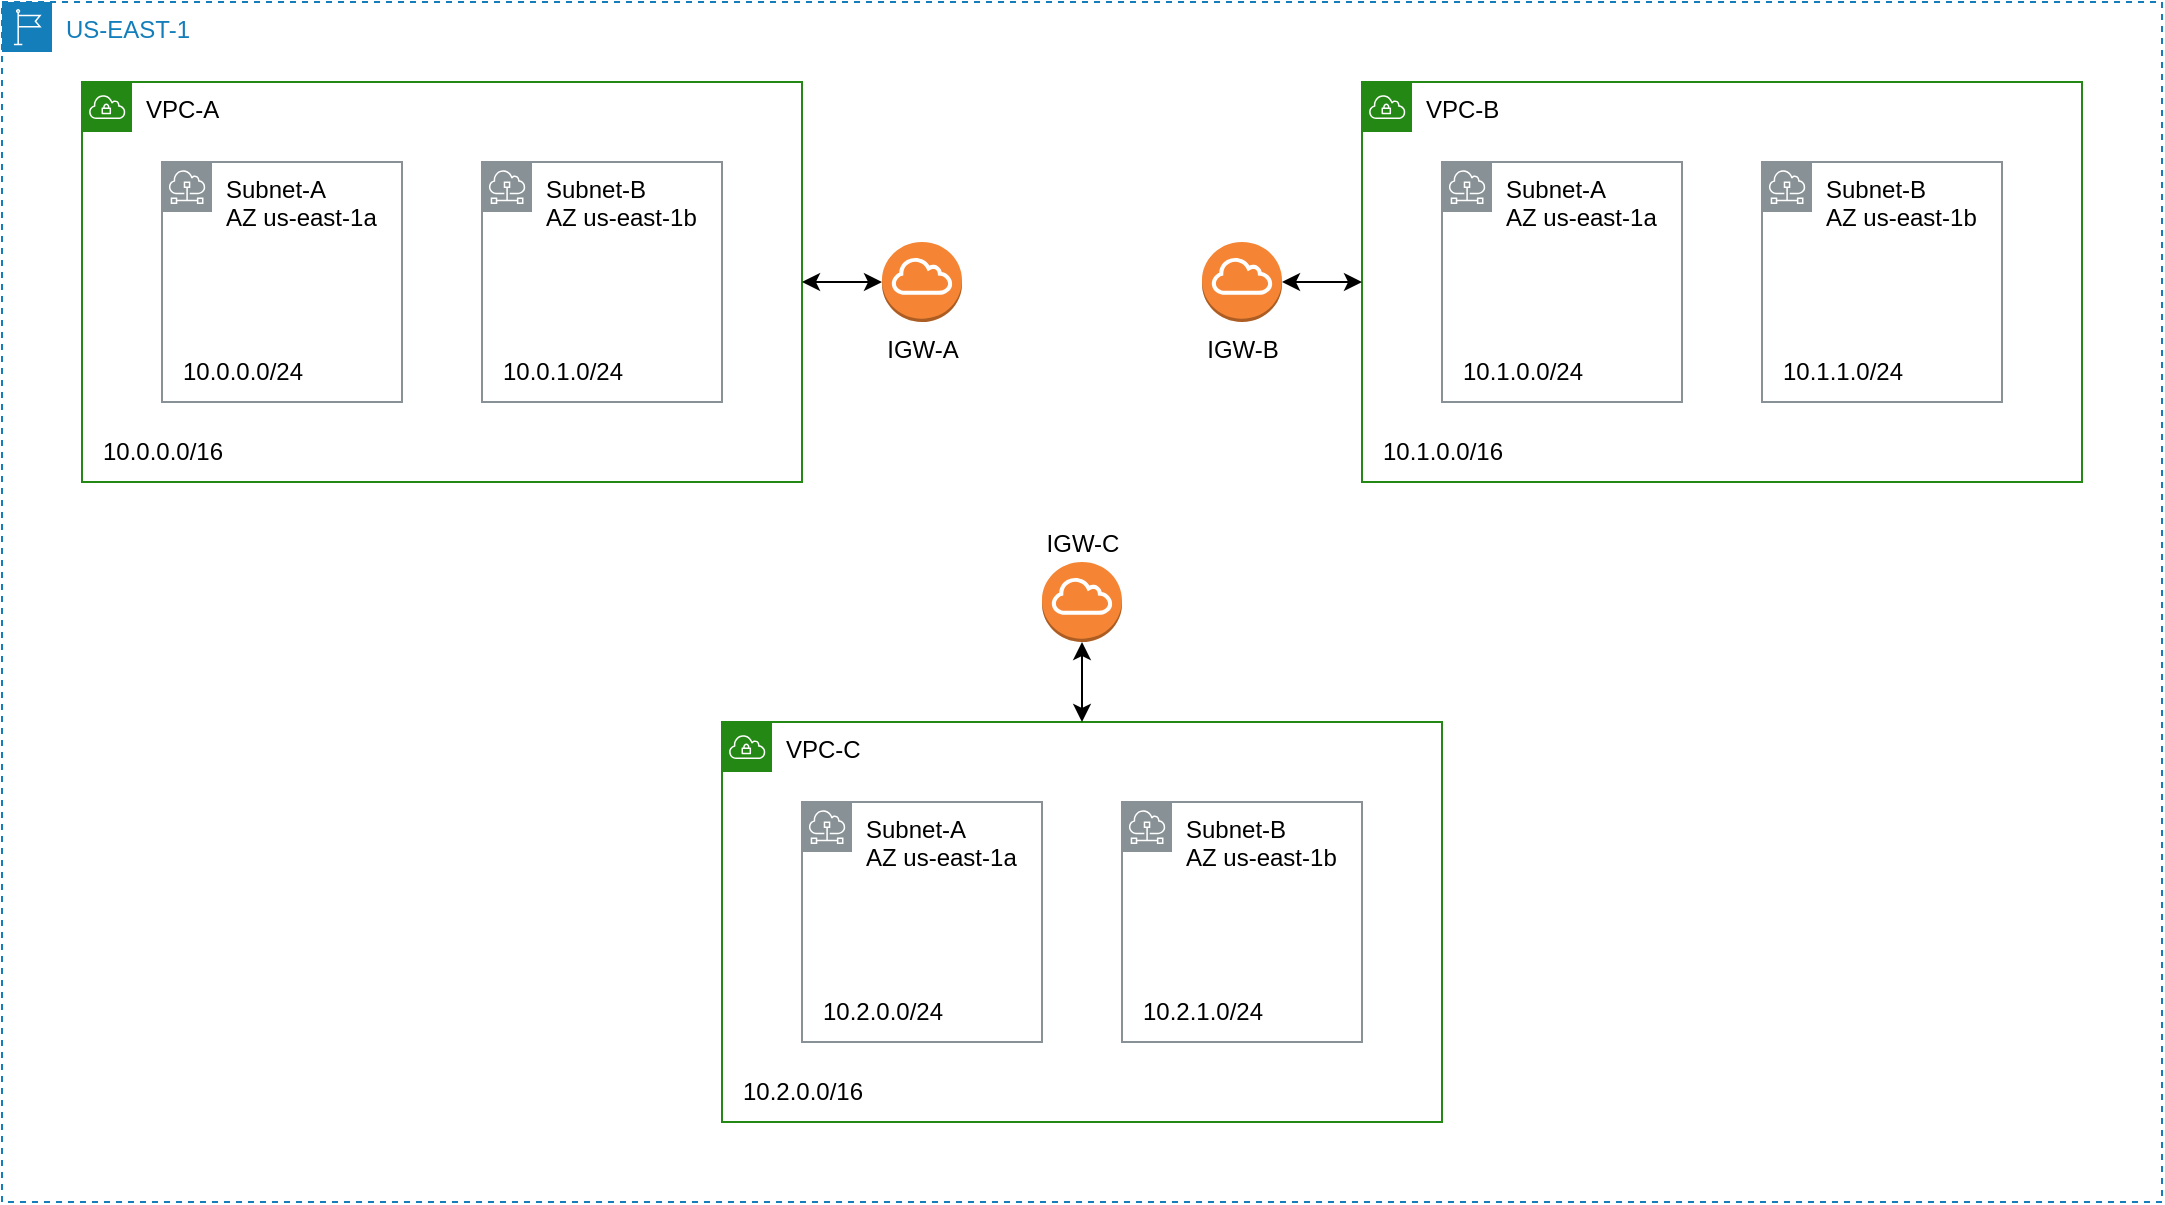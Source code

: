 <mxfile version="21.8.2" type="onedrive">
  <diagram name="Página-1" id="8vOCMGq9Db-oYrMsrCSz">
    <mxGraphModel grid="1" page="1" gridSize="10" guides="1" tooltips="1" connect="1" arrows="1" fold="1" pageScale="1" pageWidth="1169" pageHeight="827" math="0" shadow="0">
      <root>
        <mxCell id="0" />
        <mxCell id="1" parent="0" />
        <mxCell id="2oalA3tOq5FAqZsgF3-6-3" value="VPC-A" style="points=[[0,0],[0.25,0],[0.5,0],[0.75,0],[1,0],[1,0.25],[1,0.5],[1,0.75],[1,1],[0.75,1],[0.5,1],[0.25,1],[0,1],[0,0.75],[0,0.5],[0,0.25]];outlineConnect=0;gradientColor=none;html=1;whiteSpace=wrap;fontSize=12;fontStyle=0;container=1;pointerEvents=0;collapsible=0;recursiveResize=0;shape=mxgraph.aws4.group;grIcon=mxgraph.aws4.group_vpc;strokeColor=#248814;fillColor=none;verticalAlign=top;align=left;spacingLeft=30;fontColor=#000000;dashed=0;" vertex="1" parent="1">
          <mxGeometry x="80" y="160" width="360" height="200" as="geometry" />
        </mxCell>
        <mxCell id="2oalA3tOq5FAqZsgF3-6-4" value="10.0.0.0/16 " style="text;html=1;align=center;verticalAlign=middle;resizable=0;points=[];autosize=1;strokeColor=none;fillColor=none;" vertex="1" parent="2oalA3tOq5FAqZsgF3-6-3">
          <mxGeometry y="170" width="80" height="30" as="geometry" />
        </mxCell>
        <mxCell id="2oalA3tOq5FAqZsgF3-6-9" value="Subnet-A&lt;br&gt;AZ us-east-1a" style="sketch=0;outlineConnect=0;gradientColor=none;html=1;whiteSpace=wrap;fontSize=12;fontStyle=0;shape=mxgraph.aws4.group;grIcon=mxgraph.aws4.group_subnet;strokeColor=#879196;fillColor=none;verticalAlign=top;align=left;spacingLeft=30;fontColor=#000000;dashed=0;" vertex="1" parent="2oalA3tOq5FAqZsgF3-6-3">
          <mxGeometry x="40" y="40" width="120" height="120" as="geometry" />
        </mxCell>
        <mxCell id="2oalA3tOq5FAqZsgF3-6-10" value="Subnet-B&lt;br&gt;AZ us-east-1b" style="sketch=0;outlineConnect=0;gradientColor=none;html=1;whiteSpace=wrap;fontSize=12;fontStyle=0;shape=mxgraph.aws4.group;grIcon=mxgraph.aws4.group_subnet;strokeColor=#879196;fillColor=none;verticalAlign=top;align=left;spacingLeft=30;fontColor=#000000;dashed=0;" vertex="1" parent="2oalA3tOq5FAqZsgF3-6-3">
          <mxGeometry x="200" y="40" width="120" height="120" as="geometry" />
        </mxCell>
        <mxCell id="2oalA3tOq5FAqZsgF3-6-11" value="10.0.0.0/24" style="text;html=1;align=center;verticalAlign=middle;resizable=0;points=[];autosize=1;strokeColor=none;fillColor=none;" vertex="1" parent="2oalA3tOq5FAqZsgF3-6-3">
          <mxGeometry x="40" y="130" width="80" height="30" as="geometry" />
        </mxCell>
        <mxCell id="2oalA3tOq5FAqZsgF3-6-12" value="10.0.1.0/24" style="text;html=1;align=center;verticalAlign=middle;resizable=0;points=[];autosize=1;strokeColor=none;fillColor=none;" vertex="1" parent="2oalA3tOq5FAqZsgF3-6-3">
          <mxGeometry x="200" y="130" width="80" height="30" as="geometry" />
        </mxCell>
        <mxCell id="2oalA3tOq5FAqZsgF3-6-5" value="VPC-B" style="points=[[0,0],[0.25,0],[0.5,0],[0.75,0],[1,0],[1,0.25],[1,0.5],[1,0.75],[1,1],[0.75,1],[0.5,1],[0.25,1],[0,1],[0,0.75],[0,0.5],[0,0.25]];outlineConnect=0;gradientColor=none;html=1;whiteSpace=wrap;fontSize=12;fontStyle=0;container=1;pointerEvents=0;collapsible=0;recursiveResize=0;shape=mxgraph.aws4.group;grIcon=mxgraph.aws4.group_vpc;strokeColor=#248814;fillColor=none;verticalAlign=top;align=left;spacingLeft=30;fontColor=#000000;dashed=0;" vertex="1" parent="1">
          <mxGeometry x="720" y="160" width="360" height="200" as="geometry" />
        </mxCell>
        <mxCell id="2oalA3tOq5FAqZsgF3-6-6" value="10.1.0.0/16 " style="text;html=1;align=center;verticalAlign=middle;resizable=0;points=[];autosize=1;strokeColor=none;fillColor=none;" vertex="1" parent="2oalA3tOq5FAqZsgF3-6-5">
          <mxGeometry y="170" width="80" height="30" as="geometry" />
        </mxCell>
        <mxCell id="2oalA3tOq5FAqZsgF3-6-13" value="Subnet-A&lt;br&gt;AZ us-east-1a" style="sketch=0;outlineConnect=0;gradientColor=none;html=1;whiteSpace=wrap;fontSize=12;fontStyle=0;shape=mxgraph.aws4.group;grIcon=mxgraph.aws4.group_subnet;strokeColor=#879196;fillColor=none;verticalAlign=top;align=left;spacingLeft=30;fontColor=#000000;dashed=0;" vertex="1" parent="2oalA3tOq5FAqZsgF3-6-5">
          <mxGeometry x="40" y="40" width="120" height="120" as="geometry" />
        </mxCell>
        <mxCell id="2oalA3tOq5FAqZsgF3-6-14" value="Subnet-B&lt;br&gt;AZ us-east-1b" style="sketch=0;outlineConnect=0;gradientColor=none;html=1;whiteSpace=wrap;fontSize=12;fontStyle=0;shape=mxgraph.aws4.group;grIcon=mxgraph.aws4.group_subnet;strokeColor=#879196;fillColor=none;verticalAlign=top;align=left;spacingLeft=30;fontColor=#000000;dashed=0;" vertex="1" parent="2oalA3tOq5FAqZsgF3-6-5">
          <mxGeometry x="200" y="40" width="120" height="120" as="geometry" />
        </mxCell>
        <mxCell id="2oalA3tOq5FAqZsgF3-6-20" value="10.1.1.0/24" style="text;html=1;align=center;verticalAlign=middle;resizable=0;points=[];autosize=1;strokeColor=none;fillColor=none;" vertex="1" parent="2oalA3tOq5FAqZsgF3-6-5">
          <mxGeometry x="200" y="130" width="80" height="30" as="geometry" />
        </mxCell>
        <mxCell id="2oalA3tOq5FAqZsgF3-6-19" value="10.1.0.0/24" style="text;html=1;align=center;verticalAlign=middle;resizable=0;points=[];autosize=1;strokeColor=none;fillColor=none;" vertex="1" parent="2oalA3tOq5FAqZsgF3-6-5">
          <mxGeometry x="40" y="130" width="80" height="30" as="geometry" />
        </mxCell>
        <mxCell id="2oalA3tOq5FAqZsgF3-6-7" value="VPC-C" style="points=[[0,0],[0.25,0],[0.5,0],[0.75,0],[1,0],[1,0.25],[1,0.5],[1,0.75],[1,1],[0.75,1],[0.5,1],[0.25,1],[0,1],[0,0.75],[0,0.5],[0,0.25]];outlineConnect=0;gradientColor=none;html=1;whiteSpace=wrap;fontSize=12;fontStyle=0;container=1;pointerEvents=0;collapsible=0;recursiveResize=0;shape=mxgraph.aws4.group;grIcon=mxgraph.aws4.group_vpc;strokeColor=#248814;fillColor=none;verticalAlign=top;align=left;spacingLeft=30;fontColor=#000000;dashed=0;" vertex="1" parent="1">
          <mxGeometry x="400" y="480" width="360" height="200" as="geometry" />
        </mxCell>
        <mxCell id="2oalA3tOq5FAqZsgF3-6-8" value="10.2.0.0/16 " style="text;html=1;align=center;verticalAlign=middle;resizable=0;points=[];autosize=1;strokeColor=none;fillColor=none;" vertex="1" parent="2oalA3tOq5FAqZsgF3-6-7">
          <mxGeometry y="170" width="80" height="30" as="geometry" />
        </mxCell>
        <mxCell id="2oalA3tOq5FAqZsgF3-6-15" value="Subnet-A&lt;br&gt;AZ us-east-1a" style="sketch=0;outlineConnect=0;gradientColor=none;html=1;whiteSpace=wrap;fontSize=12;fontStyle=0;shape=mxgraph.aws4.group;grIcon=mxgraph.aws4.group_subnet;strokeColor=#879196;fillColor=none;verticalAlign=top;align=left;spacingLeft=30;fontColor=#000000;dashed=0;" vertex="1" parent="2oalA3tOq5FAqZsgF3-6-7">
          <mxGeometry x="40" y="40" width="120" height="120" as="geometry" />
        </mxCell>
        <mxCell id="2oalA3tOq5FAqZsgF3-6-16" value="Subnet-B&lt;br&gt;AZ us-east-1b" style="sketch=0;outlineConnect=0;gradientColor=none;html=1;whiteSpace=wrap;fontSize=12;fontStyle=0;shape=mxgraph.aws4.group;grIcon=mxgraph.aws4.group_subnet;strokeColor=#879196;fillColor=none;verticalAlign=top;align=left;spacingLeft=30;fontColor=#000000;dashed=0;" vertex="1" parent="2oalA3tOq5FAqZsgF3-6-7">
          <mxGeometry x="200" y="40" width="120" height="120" as="geometry" />
        </mxCell>
        <mxCell id="2oalA3tOq5FAqZsgF3-6-17" value="10.2.0.0/24" style="text;html=1;align=center;verticalAlign=middle;resizable=0;points=[];autosize=1;strokeColor=none;fillColor=none;" vertex="1" parent="2oalA3tOq5FAqZsgF3-6-7">
          <mxGeometry x="40" y="130" width="80" height="30" as="geometry" />
        </mxCell>
        <mxCell id="2oalA3tOq5FAqZsgF3-6-18" value="10.2.1.0/24" style="text;html=1;align=center;verticalAlign=middle;resizable=0;points=[];autosize=1;strokeColor=none;fillColor=none;" vertex="1" parent="2oalA3tOq5FAqZsgF3-6-7">
          <mxGeometry x="200" y="130" width="80" height="30" as="geometry" />
        </mxCell>
        <mxCell id="2oalA3tOq5FAqZsgF3-6-28" style="edgeStyle=orthogonalEdgeStyle;rounded=0;orthogonalLoop=1;jettySize=auto;html=1;entryX=1;entryY=0.5;entryDx=0;entryDy=0;startArrow=classic;startFill=1;" edge="1" parent="1" source="2oalA3tOq5FAqZsgF3-6-21" target="2oalA3tOq5FAqZsgF3-6-3">
          <mxGeometry relative="1" as="geometry" />
        </mxCell>
        <mxCell id="2oalA3tOq5FAqZsgF3-6-21" value="IGW-A" style="outlineConnect=0;dashed=0;verticalLabelPosition=bottom;verticalAlign=top;align=center;html=1;shape=mxgraph.aws3.internet_gateway;fillColor=#F58534;gradientColor=none;" vertex="1" parent="1">
          <mxGeometry x="480" y="240" width="40" height="40" as="geometry" />
        </mxCell>
        <mxCell id="2oalA3tOq5FAqZsgF3-6-29" style="edgeStyle=orthogonalEdgeStyle;rounded=0;orthogonalLoop=1;jettySize=auto;html=1;startArrow=classic;startFill=1;" edge="1" parent="1" source="2oalA3tOq5FAqZsgF3-6-23" target="2oalA3tOq5FAqZsgF3-6-5">
          <mxGeometry relative="1" as="geometry" />
        </mxCell>
        <mxCell id="2oalA3tOq5FAqZsgF3-6-23" value="IGW-B" style="outlineConnect=0;dashed=0;verticalLabelPosition=bottom;verticalAlign=top;align=center;html=1;shape=mxgraph.aws3.internet_gateway;fillColor=#F58534;gradientColor=none;" vertex="1" parent="1">
          <mxGeometry x="640" y="240" width="40" height="40" as="geometry" />
        </mxCell>
        <mxCell id="2oalA3tOq5FAqZsgF3-6-30" style="edgeStyle=orthogonalEdgeStyle;rounded=0;orthogonalLoop=1;jettySize=auto;html=1;startArrow=classic;startFill=1;" edge="1" parent="1" source="2oalA3tOq5FAqZsgF3-6-26" target="2oalA3tOq5FAqZsgF3-6-7">
          <mxGeometry relative="1" as="geometry" />
        </mxCell>
        <mxCell id="2oalA3tOq5FAqZsgF3-6-26" value="IGW-C" style="outlineConnect=0;dashed=0;verticalLabelPosition=top;verticalAlign=bottom;align=center;html=1;shape=mxgraph.aws3.internet_gateway;fillColor=#F58534;gradientColor=none;labelPosition=center;" vertex="1" parent="1">
          <mxGeometry x="560" y="400" width="40" height="40" as="geometry" />
        </mxCell>
        <mxCell id="2oalA3tOq5FAqZsgF3-6-32" value="US-EAST-1" style="points=[[0,0],[0.25,0],[0.5,0],[0.75,0],[1,0],[1,0.25],[1,0.5],[1,0.75],[1,1],[0.75,1],[0.5,1],[0.25,1],[0,1],[0,0.75],[0,0.5],[0,0.25]];outlineConnect=0;gradientColor=none;html=1;whiteSpace=wrap;fontSize=12;fontStyle=0;container=1;pointerEvents=0;collapsible=0;recursiveResize=0;shape=mxgraph.aws4.group;grIcon=mxgraph.aws4.group_region;strokeColor=#147EBA;fillColor=none;verticalAlign=top;align=left;spacingLeft=30;fontColor=#147EBA;dashed=1;" vertex="1" parent="1">
          <mxGeometry x="40" y="120" width="1080" height="600" as="geometry" />
        </mxCell>
      </root>
    </mxGraphModel>
  </diagram>
</mxfile>
